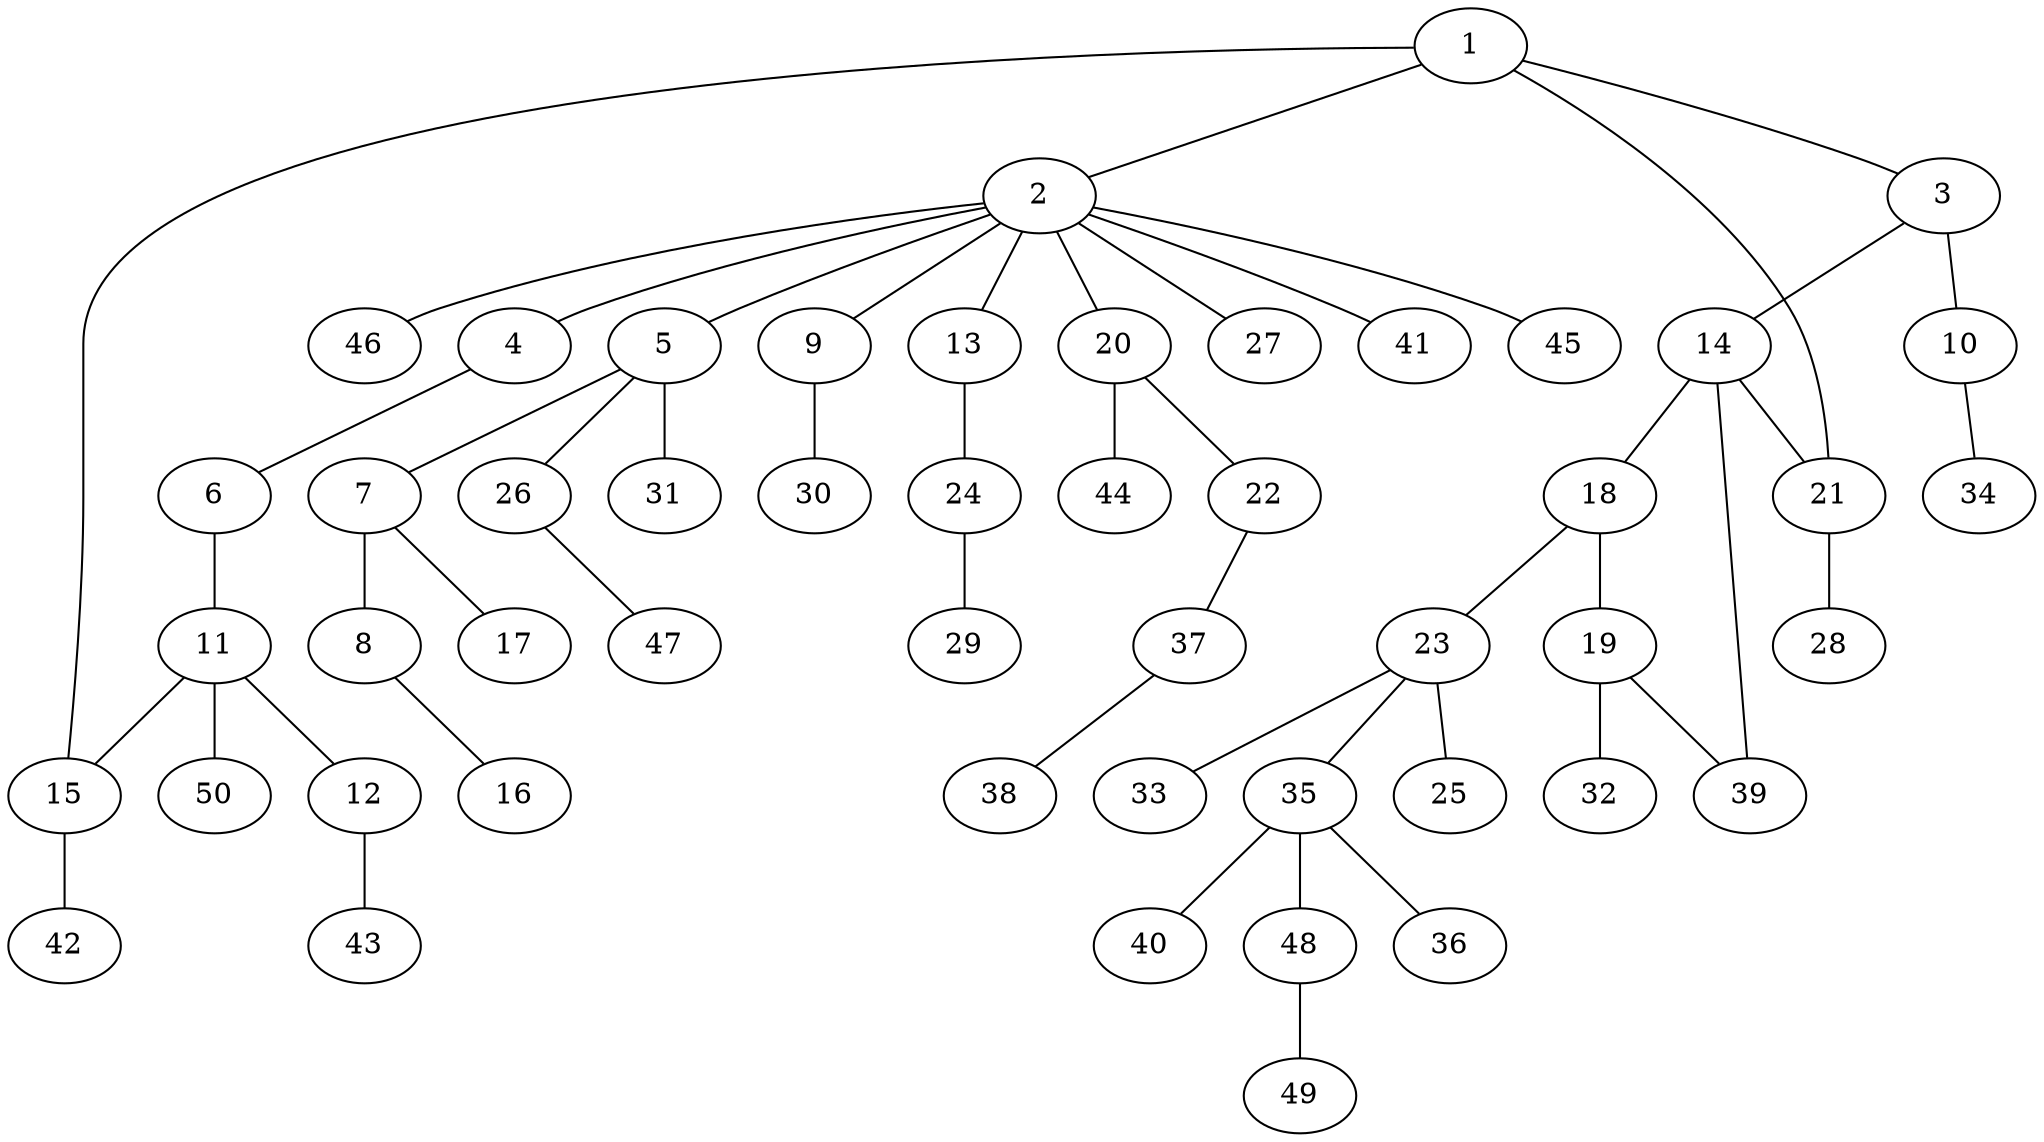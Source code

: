 graph graphname {1--2
1--3
1--15
1--21
2--4
2--5
2--9
2--13
2--20
2--27
2--41
2--45
2--46
3--10
3--14
4--6
5--7
5--26
5--31
6--11
7--8
7--17
8--16
9--30
10--34
11--12
11--15
11--50
12--43
13--24
14--18
14--21
14--39
15--42
18--19
18--23
19--32
19--39
20--22
20--44
21--28
22--37
23--25
23--33
23--35
24--29
26--47
35--36
35--40
35--48
37--38
48--49
}